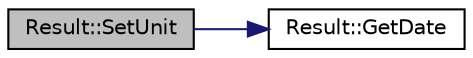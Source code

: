 digraph "Result::SetUnit"
{
  edge [fontname="Helvetica",fontsize="10",labelfontname="Helvetica",labelfontsize="10"];
  node [fontname="Helvetica",fontsize="10",shape=record];
  rankdir="LR";
  Node94 [label="Result::SetUnit",height=0.2,width=0.4,color="black", fillcolor="grey75", style="filled", fontcolor="black"];
  Node94 -> Node95 [color="midnightblue",fontsize="10",style="solid",fontname="Helvetica"];
  Node95 [label="Result::GetDate",height=0.2,width=0.4,color="black", fillcolor="white", style="filled",URL="$class_result.html#a5fb8e0ff5cb49916ec5657d4298d1633"];
}
